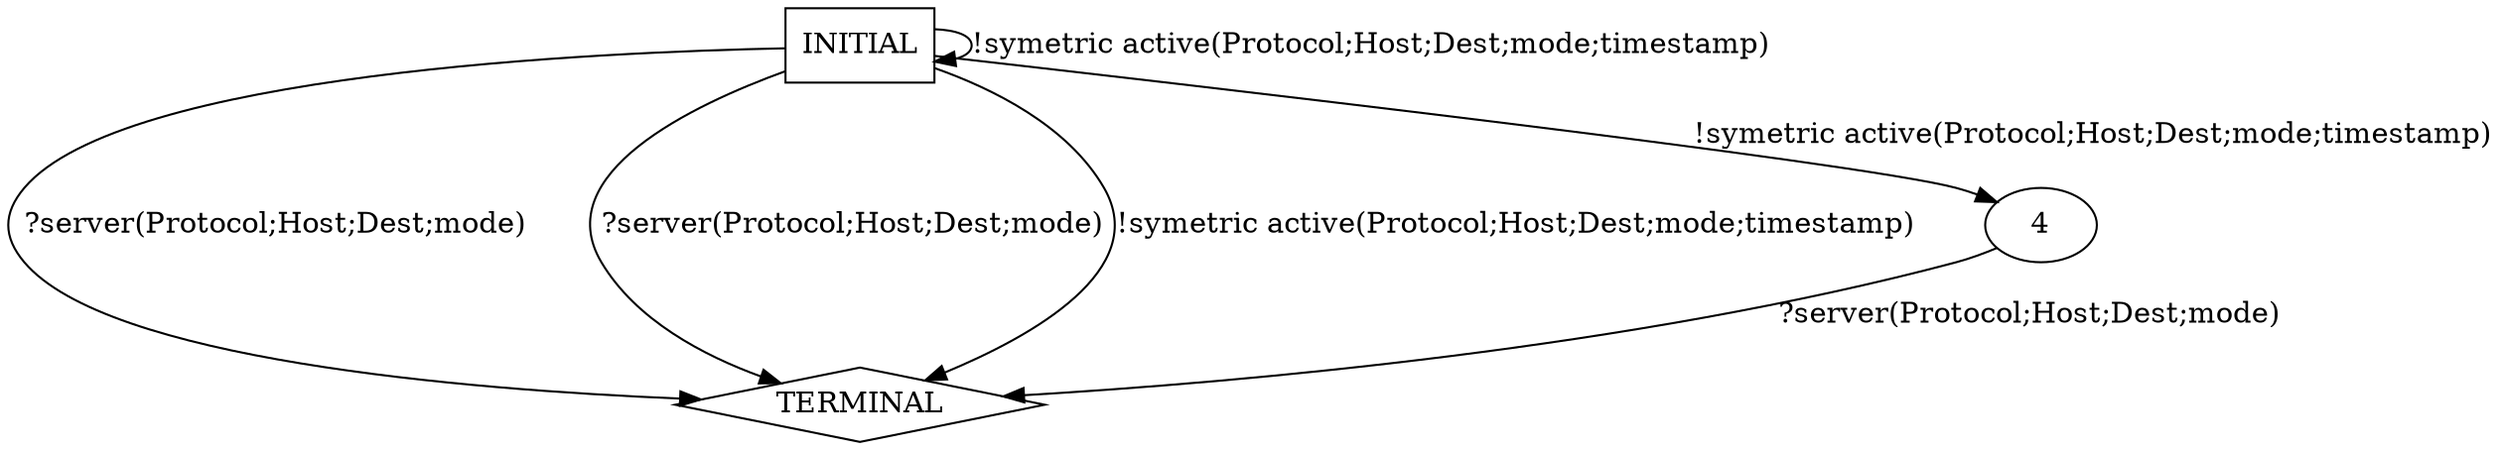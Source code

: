 digraph G {
  0 [label="INITIAL",shape=box];
  1 [label="TERMINAL",shape=diamond];
  4 [label="4"];
0->1  [label="?server(Protocol;Host;Dest;mode)"];
0->4  [label="!symetric active(Protocol;Host;Dest;mode;timestamp)"];
4->1  [label="?server(Protocol;Host;Dest;mode)"];
0->0  [label="!symetric active(Protocol;Host;Dest;mode;timestamp)"]
0->1  [label="?server(Protocol;Host;Dest;mode)"]
0->1  [label="!symetric active(Protocol;Host;Dest;mode;timestamp)"]
}
